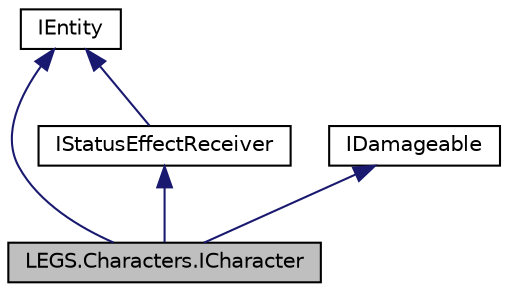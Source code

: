 digraph "LEGS.Characters.ICharacter"
{
 // LATEX_PDF_SIZE
  edge [fontname="Helvetica",fontsize="10",labelfontname="Helvetica",labelfontsize="10"];
  node [fontname="Helvetica",fontsize="10",shape=record];
  Node1 [label="LEGS.Characters.ICharacter",height=0.2,width=0.4,color="black", fillcolor="grey75", style="filled", fontcolor="black",tooltip="For characters that can receive damage & status effects."];
  Node2 -> Node1 [dir="back",color="midnightblue",fontsize="10",style="solid",fontname="Helvetica"];
  Node2 [label="IEntity",height=0.2,width=0.4,color="black", fillcolor="white", style="filled",URL="$interfaceLEGS_1_1IEntity.html",tooltip="Represents a LeGS object. This is the base type for most LeGS types."];
  Node3 -> Node1 [dir="back",color="midnightblue",fontsize="10",style="solid",fontname="Helvetica"];
  Node3 [label="IDamageable",height=0.2,width=0.4,color="black", fillcolor="white", style="filled",URL="$interfaceLEGS_1_1IDamageable.html",tooltip="Represents an object that has health and can receive damage"];
  Node4 -> Node1 [dir="back",color="midnightblue",fontsize="10",style="solid",fontname="Helvetica"];
  Node4 [label="IStatusEffectReceiver",height=0.2,width=0.4,color="black", fillcolor="white", style="filled",URL="$interfaceLEGS_1_1IStatusEffectReceiver.html",tooltip="An IEntity that can have IStatusEffects added and removed"];
  Node2 -> Node4 [dir="back",color="midnightblue",fontsize="10",style="solid",fontname="Helvetica"];
}
